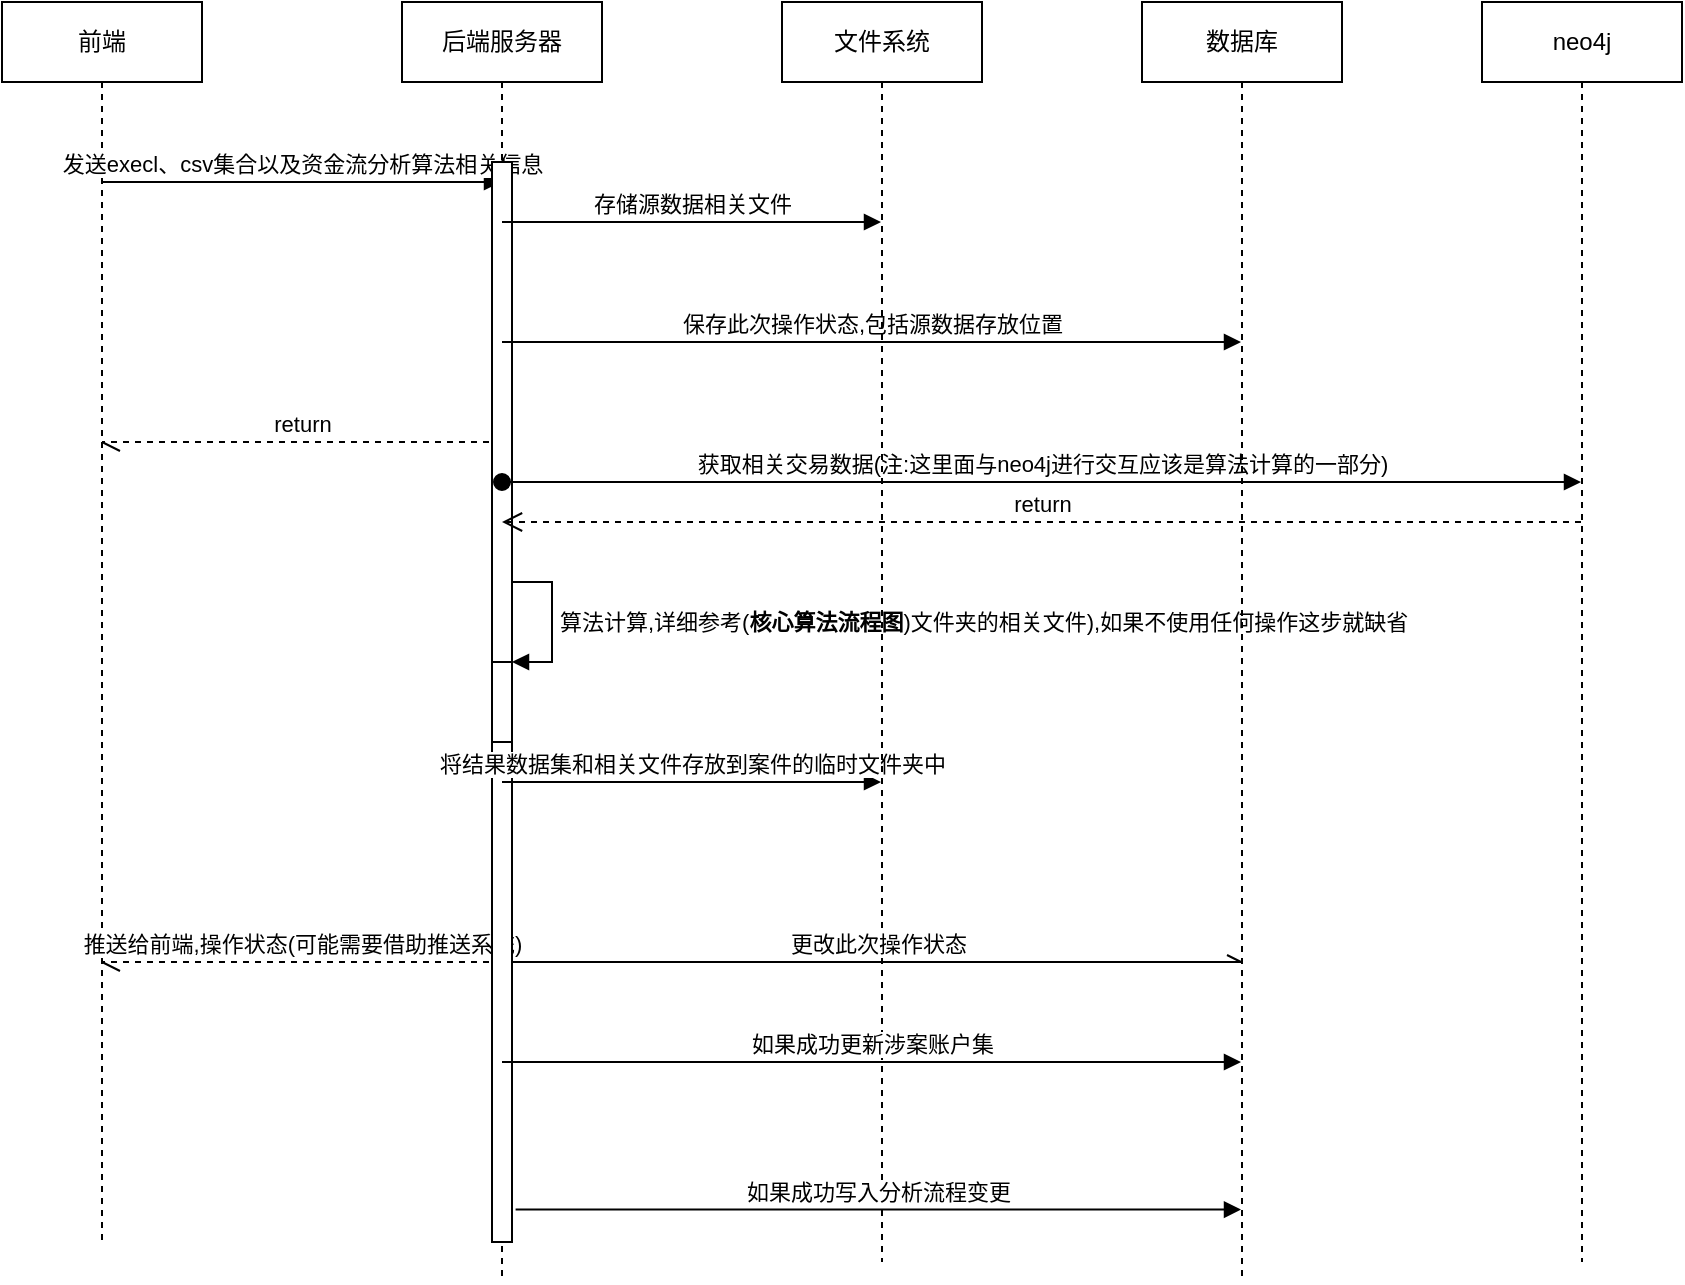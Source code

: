 <mxfile version="12.9.3" type="device" pages="2"><diagram id="bXUIye-Ihzvxe7sHURRN" name="操作流创建"><mxGraphModel dx="1024" dy="632" grid="1" gridSize="10" guides="1" tooltips="1" connect="1" arrows="1" fold="1" page="1" pageScale="1" pageWidth="1169" pageHeight="827" math="0" shadow="0"><root><mxCell id="QWaS6k1J0j7czH0UEt-x-0"/><mxCell id="QWaS6k1J0j7czH0UEt-x-1" parent="QWaS6k1J0j7czH0UEt-x-0"/><mxCell id="E4rtX-Kl_gN1aMuvqQmO-0" value="前端" style="shape=umlLifeline;perimeter=lifelinePerimeter;whiteSpace=wrap;html=1;container=1;collapsible=0;recursiveResize=0;outlineConnect=0;gradientColor=none;" vertex="1" parent="QWaS6k1J0j7czH0UEt-x-1"><mxGeometry x="140" y="190" width="100" height="620" as="geometry"/></mxCell><mxCell id="E4rtX-Kl_gN1aMuvqQmO-7" value="发送execl、csv集合以及资金流分析算法相关信息" style="html=1;verticalAlign=bottom;endArrow=block;" edge="1" parent="E4rtX-Kl_gN1aMuvqQmO-0" target="E4rtX-Kl_gN1aMuvqQmO-1"><mxGeometry width="80" relative="1" as="geometry"><mxPoint x="50" y="90" as="sourcePoint"/><mxPoint x="130" y="90" as="targetPoint"/></mxGeometry></mxCell><mxCell id="E4rtX-Kl_gN1aMuvqQmO-10" value="return" style="html=1;verticalAlign=bottom;endArrow=openAsync;dashed=1;endSize=8;endFill=0;" edge="1" parent="E4rtX-Kl_gN1aMuvqQmO-0" source="E4rtX-Kl_gN1aMuvqQmO-1"><mxGeometry relative="1" as="geometry"><mxPoint x="130" y="220" as="sourcePoint"/><mxPoint x="50" y="220" as="targetPoint"/></mxGeometry></mxCell><mxCell id="E4rtX-Kl_gN1aMuvqQmO-18" value="推送给前端,操作状态(可能需要借助推送系统)" style="html=1;verticalAlign=bottom;endArrow=openAsync;dashed=1;endSize=8;endFill=0;" edge="1" parent="E4rtX-Kl_gN1aMuvqQmO-0" source="E4rtX-Kl_gN1aMuvqQmO-1"><mxGeometry relative="1" as="geometry"><mxPoint x="130" y="480" as="sourcePoint"/><mxPoint x="50" y="480" as="targetPoint"/></mxGeometry></mxCell><mxCell id="E4rtX-Kl_gN1aMuvqQmO-1" value="后端服务器" style="shape=umlLifeline;perimeter=lifelinePerimeter;whiteSpace=wrap;html=1;container=1;collapsible=0;recursiveResize=0;outlineConnect=0;" vertex="1" parent="QWaS6k1J0j7czH0UEt-x-1"><mxGeometry x="340" y="190" width="100" height="640" as="geometry"/></mxCell><mxCell id="E4rtX-Kl_gN1aMuvqQmO-5" value="" style="html=1;points=[];perimeter=orthogonalPerimeter;" vertex="1" parent="E4rtX-Kl_gN1aMuvqQmO-1"><mxGeometry x="45" y="80" width="10" height="540" as="geometry"/></mxCell><mxCell id="E4rtX-Kl_gN1aMuvqQmO-8" value="存储源数据相关文件" style="html=1;verticalAlign=bottom;endArrow=block;" edge="1" parent="E4rtX-Kl_gN1aMuvqQmO-1" target="E4rtX-Kl_gN1aMuvqQmO-4"><mxGeometry width="80" relative="1" as="geometry"><mxPoint x="50" y="110" as="sourcePoint"/><mxPoint x="130" y="110" as="targetPoint"/></mxGeometry></mxCell><mxCell id="E4rtX-Kl_gN1aMuvqQmO-9" value="保存此次操作状态,包括源数据存放位置" style="html=1;verticalAlign=bottom;endArrow=block;" edge="1" parent="E4rtX-Kl_gN1aMuvqQmO-1" target="E4rtX-Kl_gN1aMuvqQmO-2"><mxGeometry width="80" relative="1" as="geometry"><mxPoint x="50" y="170" as="sourcePoint"/><mxPoint x="130" y="170" as="targetPoint"/></mxGeometry></mxCell><mxCell id="E4rtX-Kl_gN1aMuvqQmO-11" value="" style="html=1;points=[];perimeter=orthogonalPerimeter;" vertex="1" parent="E4rtX-Kl_gN1aMuvqQmO-1"><mxGeometry x="45" y="330" width="10" height="40" as="geometry"/></mxCell><mxCell id="E4rtX-Kl_gN1aMuvqQmO-12" value="算法计算,详细参考(&lt;b&gt;核心算法流程图&lt;/b&gt;)文件夹的相关文件),如果不使用任何操作这步就缺省" style="edgeStyle=orthogonalEdgeStyle;html=1;align=left;spacingLeft=2;endArrow=block;rounded=0;entryX=1;entryY=0;" edge="1" target="E4rtX-Kl_gN1aMuvqQmO-11" parent="E4rtX-Kl_gN1aMuvqQmO-1" source="E4rtX-Kl_gN1aMuvqQmO-5"><mxGeometry relative="1" as="geometry"><mxPoint x="50" y="270" as="sourcePoint"/><Array as="points"><mxPoint x="75" y="290"/><mxPoint x="75" y="330"/></Array></mxGeometry></mxCell><mxCell id="E4rtX-Kl_gN1aMuvqQmO-13" value="获取相关交易数据(注:这里面与neo4j进行交互应该是算法计算的一部分)" style="html=1;verticalAlign=bottom;startArrow=oval;startFill=1;endArrow=block;startSize=8;" edge="1" parent="E4rtX-Kl_gN1aMuvqQmO-1" target="E4rtX-Kl_gN1aMuvqQmO-3"><mxGeometry width="60" relative="1" as="geometry"><mxPoint x="50" y="240" as="sourcePoint"/><mxPoint x="110" y="240" as="targetPoint"/></mxGeometry></mxCell><mxCell id="E4rtX-Kl_gN1aMuvqQmO-14" value="return" style="html=1;verticalAlign=bottom;endArrow=open;dashed=1;endSize=8;" edge="1" parent="E4rtX-Kl_gN1aMuvqQmO-1" source="E4rtX-Kl_gN1aMuvqQmO-3"><mxGeometry relative="1" as="geometry"><mxPoint x="130" y="260" as="sourcePoint"/><mxPoint x="50" y="260" as="targetPoint"/></mxGeometry></mxCell><mxCell id="E4rtX-Kl_gN1aMuvqQmO-16" value="将结果数据集和相关文件存放到案件的临时文件夹中" style="html=1;verticalAlign=bottom;endArrow=block;" edge="1" parent="E4rtX-Kl_gN1aMuvqQmO-1" target="E4rtX-Kl_gN1aMuvqQmO-4"><mxGeometry width="80" relative="1" as="geometry"><mxPoint x="50" y="390" as="sourcePoint"/><mxPoint x="130" y="390" as="targetPoint"/></mxGeometry></mxCell><mxCell id="E4rtX-Kl_gN1aMuvqQmO-2" value="数据库" style="shape=umlLifeline;perimeter=lifelinePerimeter;whiteSpace=wrap;html=1;container=1;collapsible=0;recursiveResize=0;outlineConnect=0;" vertex="1" parent="QWaS6k1J0j7czH0UEt-x-1"><mxGeometry x="710" y="190" width="100" height="640" as="geometry"/></mxCell><mxCell id="E4rtX-Kl_gN1aMuvqQmO-3" value="neo4j" style="shape=umlLifeline;perimeter=lifelinePerimeter;whiteSpace=wrap;html=1;container=1;collapsible=0;recursiveResize=0;outlineConnect=0;" vertex="1" parent="QWaS6k1J0j7czH0UEt-x-1"><mxGeometry x="880" y="190" width="100" height="630" as="geometry"/></mxCell><mxCell id="E4rtX-Kl_gN1aMuvqQmO-4" value="文件系统" style="shape=umlLifeline;perimeter=lifelinePerimeter;whiteSpace=wrap;html=1;container=1;collapsible=0;recursiveResize=0;outlineConnect=0;" vertex="1" parent="QWaS6k1J0j7czH0UEt-x-1"><mxGeometry x="530" y="190" width="100" height="630" as="geometry"/></mxCell><mxCell id="E4rtX-Kl_gN1aMuvqQmO-17" value="更改此次操作状态" style="html=1;verticalAlign=bottom;endArrow=openAsync;endFill=0;" edge="1" parent="QWaS6k1J0j7czH0UEt-x-1" source="E4rtX-Kl_gN1aMuvqQmO-5" target="E4rtX-Kl_gN1aMuvqQmO-2"><mxGeometry width="80" relative="1" as="geometry"><mxPoint x="390" y="630" as="sourcePoint"/><mxPoint x="470" y="630" as="targetPoint"/><Array as="points"><mxPoint x="600" y="670"/></Array></mxGeometry></mxCell><mxCell id="E4rtX-Kl_gN1aMuvqQmO-19" value="如果成功写入分析流程变更" style="html=1;verticalAlign=bottom;endArrow=block;exitX=1.18;exitY=0.97;exitDx=0;exitDy=0;exitPerimeter=0;" edge="1" parent="QWaS6k1J0j7czH0UEt-x-1" source="E4rtX-Kl_gN1aMuvqQmO-5" target="E4rtX-Kl_gN1aMuvqQmO-2"><mxGeometry width="80" relative="1" as="geometry"><mxPoint x="390" y="620" as="sourcePoint"/><mxPoint x="470" y="620" as="targetPoint"/></mxGeometry></mxCell><mxCell id="E4rtX-Kl_gN1aMuvqQmO-20" value="如果成功更新涉案账户集" style="html=1;verticalAlign=bottom;endArrow=block;" edge="1" parent="QWaS6k1J0j7czH0UEt-x-1" source="E4rtX-Kl_gN1aMuvqQmO-1" target="E4rtX-Kl_gN1aMuvqQmO-2"><mxGeometry width="80" relative="1" as="geometry"><mxPoint x="390" y="610" as="sourcePoint"/><mxPoint x="470" y="610" as="targetPoint"/><Array as="points"><mxPoint x="420" y="720"/></Array></mxGeometry></mxCell></root></mxGraphModel></diagram><diagram id="sVUJsQaM6DRvJO2e7lu4" name="操作流变更"><mxGraphModel dx="1024" dy="632" grid="1" gridSize="10" guides="1" tooltips="1" connect="1" arrows="1" fold="1" page="1" pageScale="1" pageWidth="1169" pageHeight="827" math="0" shadow="0"><root><mxCell id="XbyjjjFZYyo-FzpjKUH3-0"/><mxCell id="XbyjjjFZYyo-FzpjKUH3-1" parent="XbyjjjFZYyo-FzpjKUH3-0"/><mxCell id="0kDjC2Qgb9QhuSJmWutL-0" value="前端" style="shape=umlLifeline;perimeter=lifelinePerimeter;whiteSpace=wrap;html=1;container=1;collapsible=0;recursiveResize=0;outlineConnect=0;gradientColor=none;" vertex="1" parent="XbyjjjFZYyo-FzpjKUH3-1"><mxGeometry x="140" y="190" width="100" height="620" as="geometry"/></mxCell><mxCell id="0kDjC2Qgb9QhuSJmWutL-4" value="后端服务器" style="shape=umlLifeline;perimeter=lifelinePerimeter;whiteSpace=wrap;html=1;container=1;collapsible=0;recursiveResize=0;outlineConnect=0;" vertex="1" parent="XbyjjjFZYyo-FzpjKUH3-1"><mxGeometry x="340" y="190" width="100" height="640" as="geometry"/></mxCell><mxCell id="0kDjC2Qgb9QhuSJmWutL-5" value="" style="html=1;points=[];perimeter=orthogonalPerimeter;" vertex="1" parent="0kDjC2Qgb9QhuSJmWutL-4"><mxGeometry x="45" y="80" width="10" height="540" as="geometry"/></mxCell><mxCell id="V1LuHb8QRLVLIiyrXUfC-1" value="" style="html=1;points=[];perimeter=orthogonalPerimeter;gradientColor=none;" vertex="1" parent="0kDjC2Qgb9QhuSJmWutL-4"><mxGeometry x="45" y="420" width="10" height="40" as="geometry"/></mxCell><mxCell id="V1LuHb8QRLVLIiyrXUfC-2" value="算法计算,详细参考(&lt;b&gt;核心算法流程图&lt;/b&gt;)文件夹的相关文件),如果不使用任何操作这步就缺省" style="edgeStyle=orthogonalEdgeStyle;html=1;align=left;spacingLeft=2;endArrow=block;rounded=0;entryX=1;entryY=0;" edge="1" target="V1LuHb8QRLVLIiyrXUfC-1" parent="0kDjC2Qgb9QhuSJmWutL-4"><mxGeometry relative="1" as="geometry"><mxPoint x="50" y="400" as="sourcePoint"/><Array as="points"><mxPoint x="75" y="400"/></Array></mxGeometry></mxCell><mxCell id="V1LuHb8QRLVLIiyrXUfC-3" value="" style="html=1;points=[];perimeter=orthogonalPerimeter;gradientColor=none;" vertex="1" parent="0kDjC2Qgb9QhuSJmWutL-4"><mxGeometry x="45" y="240" width="10" height="40" as="geometry"/></mxCell><mxCell id="V1LuHb8QRLVLIiyrXUfC-4" value="并入操作源数据集" style="edgeStyle=orthogonalEdgeStyle;html=1;align=left;spacingLeft=2;endArrow=block;rounded=0;entryX=1;entryY=0;" edge="1" target="V1LuHb8QRLVLIiyrXUfC-3" parent="0kDjC2Qgb9QhuSJmWutL-4"><mxGeometry relative="1" as="geometry"><mxPoint x="50" y="220" as="sourcePoint"/><Array as="points"><mxPoint x="75" y="220"/></Array></mxGeometry></mxCell><mxCell id="0kDjC2Qgb9QhuSJmWutL-13" value="数据库" style="shape=umlLifeline;perimeter=lifelinePerimeter;whiteSpace=wrap;html=1;container=1;collapsible=0;recursiveResize=0;outlineConnect=0;" vertex="1" parent="XbyjjjFZYyo-FzpjKUH3-1"><mxGeometry x="710" y="190" width="100" height="640" as="geometry"/></mxCell><mxCell id="0kDjC2Qgb9QhuSJmWutL-14" value="neo4j" style="shape=umlLifeline;perimeter=lifelinePerimeter;whiteSpace=wrap;html=1;container=1;collapsible=0;recursiveResize=0;outlineConnect=0;" vertex="1" parent="XbyjjjFZYyo-FzpjKUH3-1"><mxGeometry x="880" y="190" width="100" height="630" as="geometry"/></mxCell><mxCell id="0kDjC2Qgb9QhuSJmWutL-15" value="文件系统" style="shape=umlLifeline;perimeter=lifelinePerimeter;whiteSpace=wrap;html=1;container=1;collapsible=0;recursiveResize=0;outlineConnect=0;" vertex="1" parent="XbyjjjFZYyo-FzpjKUH3-1"><mxGeometry x="530" y="190" width="100" height="630" as="geometry"/></mxCell><mxCell id="0kDjC2Qgb9QhuSJmWutL-6" value="存储源数据相关文件" style="html=1;verticalAlign=bottom;endArrow=block;exitX=1.58;exitY=0.383;exitDx=0;exitDy=0;exitPerimeter=0;" edge="1" parent="XbyjjjFZYyo-FzpjKUH3-1" target="0kDjC2Qgb9QhuSJmWutL-15" source="0kDjC2Qgb9QhuSJmWutL-5"><mxGeometry width="80" relative="1" as="geometry"><mxPoint x="390" y="300" as="sourcePoint"/><mxPoint x="470" y="300" as="targetPoint"/></mxGeometry></mxCell><mxCell id="0kDjC2Qgb9QhuSJmWutL-7" value="保存此次操作状态,包括源数据存放位置" style="html=1;verticalAlign=bottom;endArrow=block;exitX=1.42;exitY=0.451;exitDx=0;exitDy=0;exitPerimeter=0;" edge="1" parent="XbyjjjFZYyo-FzpjKUH3-1" target="0kDjC2Qgb9QhuSJmWutL-13" source="0kDjC2Qgb9QhuSJmWutL-5"><mxGeometry width="80" relative="1" as="geometry"><mxPoint x="390" y="360" as="sourcePoint"/><mxPoint x="470" y="360" as="targetPoint"/></mxGeometry></mxCell><mxCell id="trCVVmXwcsD3SExSDo3z-0" value="更改此次操作状态" style="html=1;verticalAlign=bottom;endArrow=openAsync;endFill=0;" edge="1" parent="XbyjjjFZYyo-FzpjKUH3-1"><mxGeometry width="80" relative="1" as="geometry"><mxPoint x="395" y="730" as="sourcePoint"/><mxPoint x="759.5" y="730" as="targetPoint"/><Array as="points"><mxPoint x="600" y="730"/></Array></mxGeometry></mxCell><mxCell id="fCbGxScPd6lXKSpzwBZG-0" value="如果成功更新涉案账户集" style="html=1;verticalAlign=bottom;endArrow=async;endFill=1;" edge="1" parent="XbyjjjFZYyo-FzpjKUH3-1"><mxGeometry width="80" relative="1" as="geometry"><mxPoint x="389.5" y="760" as="sourcePoint"/><mxPoint x="759.5" y="760" as="targetPoint"/></mxGeometry></mxCell><mxCell id="V1LuHb8QRLVLIiyrXUfC-0" value="如果成功写入分析流程变更" style="html=1;verticalAlign=bottom;endArrow=async;exitX=1.18;exitY=0.97;exitDx=0;exitDy=0;exitPerimeter=0;endFill=1;" edge="1" parent="XbyjjjFZYyo-FzpjKUH3-1"><mxGeometry width="80" relative="1" as="geometry"><mxPoint x="396.8" y="793.8" as="sourcePoint"/><mxPoint x="759.5" y="793.8" as="targetPoint"/></mxGeometry></mxCell><mxCell id="0kDjC2Qgb9QhuSJmWutL-3" value="推送给前端,操作状态(可能需要借助推送系统)" style="html=1;verticalAlign=bottom;endArrow=openAsync;dashed=1;endSize=8;endFill=0;" edge="1" parent="XbyjjjFZYyo-FzpjKUH3-1" source="0kDjC2Qgb9QhuSJmWutL-5" target="0kDjC2Qgb9QhuSJmWutL-0"><mxGeometry relative="1" as="geometry"><mxPoint x="270" y="670" as="sourcePoint"/><mxPoint x="190" y="670" as="targetPoint"/><Array as="points"><mxPoint x="300" y="710"/></Array></mxGeometry></mxCell><mxCell id="0kDjC2Qgb9QhuSJmWutL-12" value="将结果数据集和相关文件存放到案件的临时文件夹中" style="html=1;verticalAlign=bottom;endArrow=block;exitX=1.34;exitY=0.745;exitDx=0;exitDy=0;exitPerimeter=0;" edge="1" parent="XbyjjjFZYyo-FzpjKUH3-1" target="0kDjC2Qgb9QhuSJmWutL-15" source="0kDjC2Qgb9QhuSJmWutL-5"><mxGeometry width="80" relative="1" as="geometry"><mxPoint x="390" y="580" as="sourcePoint"/><mxPoint x="470" y="580" as="targetPoint"/></mxGeometry></mxCell><mxCell id="0kDjC2Qgb9QhuSJmWutL-11" value="return" style="html=1;verticalAlign=bottom;endArrow=open;dashed=1;endSize=8;entryX=1.18;entryY=0.576;entryDx=0;entryDy=0;entryPerimeter=0;" edge="1" parent="XbyjjjFZYyo-FzpjKUH3-1" source="0kDjC2Qgb9QhuSJmWutL-14" target="0kDjC2Qgb9QhuSJmWutL-5"><mxGeometry relative="1" as="geometry"><mxPoint x="470" y="450" as="sourcePoint"/><mxPoint x="390" y="450" as="targetPoint"/></mxGeometry></mxCell><mxCell id="0kDjC2Qgb9QhuSJmWutL-10" value="获取相关交易数据(注:这里面与neo4j进行交互应该是算法计算的一部分)" style="html=1;verticalAlign=bottom;startArrow=oval;startFill=1;endArrow=block;startSize=8;exitX=1.26;exitY=0.533;exitDx=0;exitDy=0;exitPerimeter=0;" edge="1" parent="XbyjjjFZYyo-FzpjKUH3-1" target="0kDjC2Qgb9QhuSJmWutL-14" source="0kDjC2Qgb9QhuSJmWutL-5"><mxGeometry width="60" relative="1" as="geometry"><mxPoint x="390" y="430" as="sourcePoint"/><mxPoint x="450" y="430" as="targetPoint"/></mxGeometry></mxCell><mxCell id="0kDjC2Qgb9QhuSJmWutL-2" value="return" style="html=1;verticalAlign=bottom;endArrow=openAsync;dashed=1;endSize=8;endFill=0;entryX=0.52;entryY=0.556;entryDx=0;entryDy=0;entryPerimeter=0;" edge="1" parent="XbyjjjFZYyo-FzpjKUH3-1" source="0kDjC2Qgb9QhuSJmWutL-4" target="0kDjC2Qgb9QhuSJmWutL-0"><mxGeometry relative="1" as="geometry"><mxPoint x="270" y="410" as="sourcePoint"/><mxPoint x="190" y="410" as="targetPoint"/></mxGeometry></mxCell><mxCell id="0kDjC2Qgb9QhuSJmWutL-22" value="如果存在监控账户的涉案交易集,这步骤将视为一次操作状态写入操作状态和分析流程变更,注意，&lt;b&gt;这次操作将和下面的操作状态形成一个原子操作&lt;/b&gt;" style="html=1;verticalAlign=bottom;endArrow=block;" edge="1" parent="XbyjjjFZYyo-FzpjKUH3-1" source="0kDjC2Qgb9QhuSJmWutL-4" target="0kDjC2Qgb9QhuSJmWutL-13"><mxGeometry width="80" relative="1" as="geometry"><mxPoint x="390" y="300" as="sourcePoint"/><mxPoint x="470" y="300" as="targetPoint"/><Array as="points"><mxPoint x="500" y="370"/></Array></mxGeometry></mxCell><mxCell id="0kDjC2Qgb9QhuSJmWutL-21" value="获取监控账户的涉案交易集" style="html=1;verticalAlign=bottom;endArrow=block;" edge="1" parent="XbyjjjFZYyo-FzpjKUH3-1" source="0kDjC2Qgb9QhuSJmWutL-5" target="0kDjC2Qgb9QhuSJmWutL-15"><mxGeometry width="80" relative="1" as="geometry"><mxPoint x="390" y="290" as="sourcePoint"/><mxPoint x="470" y="290" as="targetPoint"/><Array as="points"><mxPoint x="450" y="320"/></Array></mxGeometry></mxCell><mxCell id="0kDjC2Qgb9QhuSJmWutL-1" value="发送execl、csv集合以及资金流分析算法相关信息" style="html=1;verticalAlign=bottom;endArrow=block;" edge="1" parent="XbyjjjFZYyo-FzpjKUH3-1" target="0kDjC2Qgb9QhuSJmWutL-4" source="0kDjC2Qgb9QhuSJmWutL-0"><mxGeometry width="80" relative="1" as="geometry"><mxPoint x="190" y="280" as="sourcePoint"/><mxPoint x="270" y="280" as="targetPoint"/><Array as="points"><mxPoint x="290" y="300"/></Array></mxGeometry></mxCell></root></mxGraphModel></diagram></mxfile>